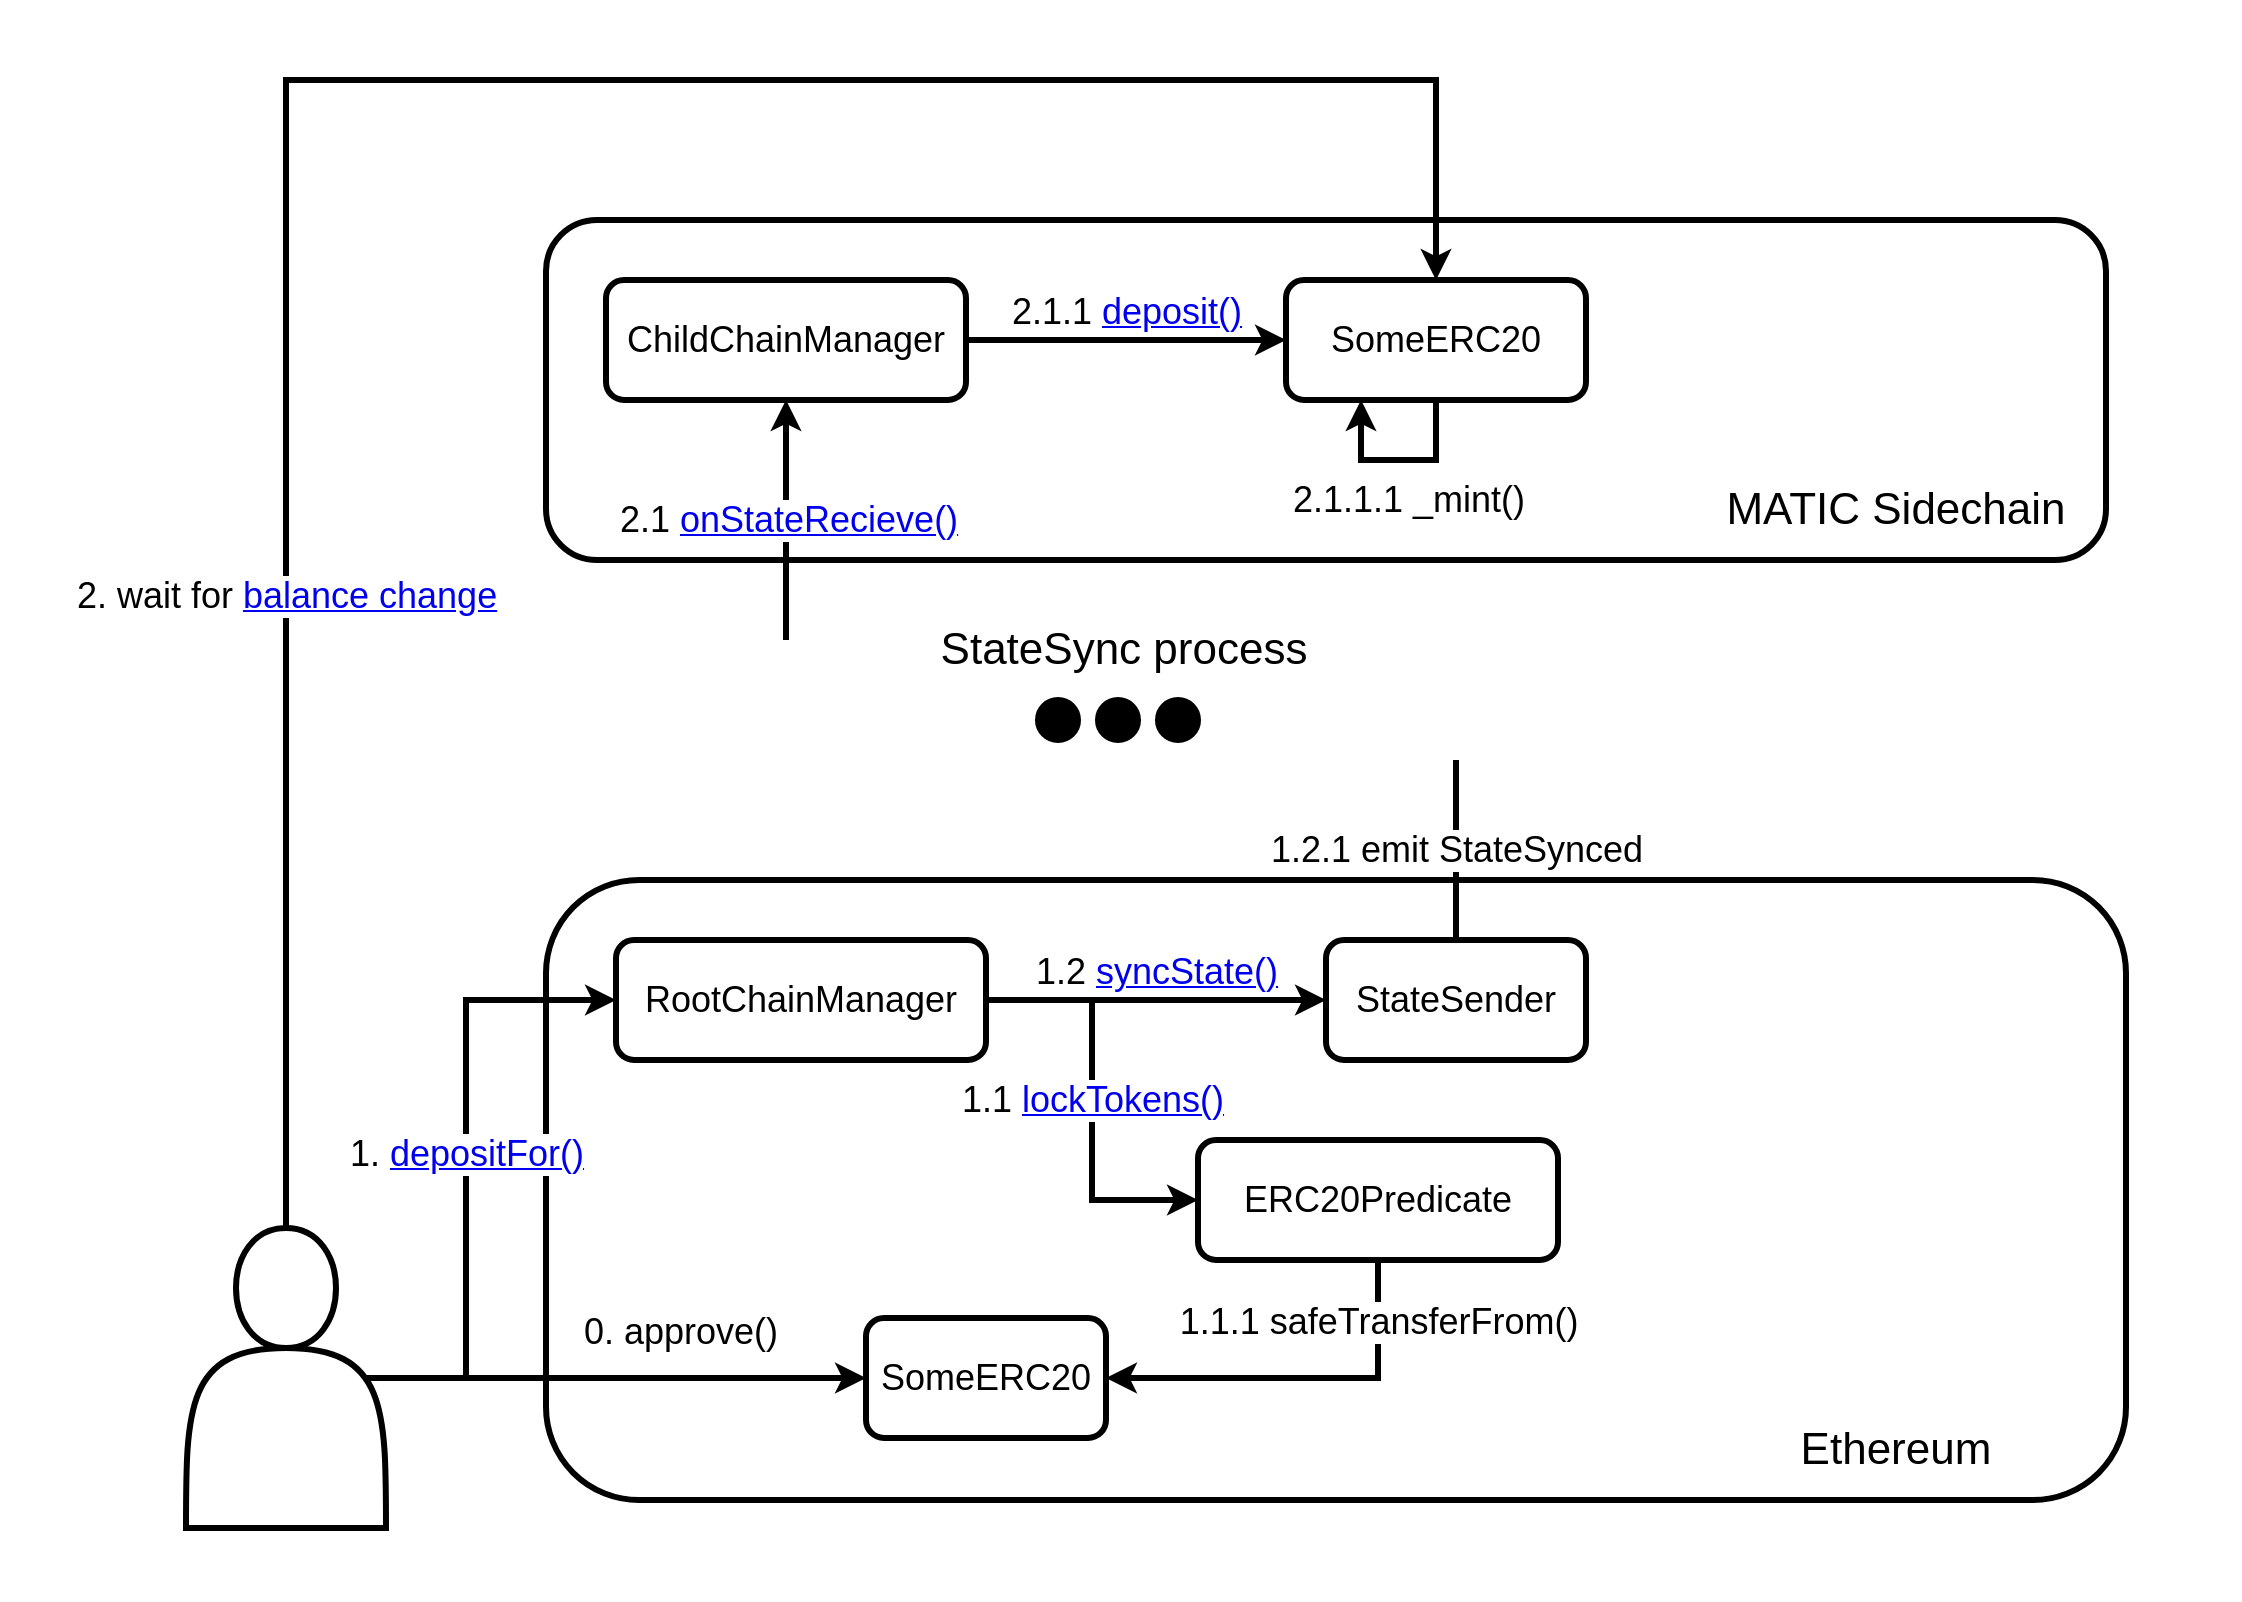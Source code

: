 <mxfile version="21.1.4" type="device">
  <diagram name="Page-1" id="2YBvvXClWsGukQMizWep">
    <mxGraphModel dx="3014" dy="791" grid="1" gridSize="10" guides="1" tooltips="1" connect="1" arrows="1" fold="1" page="1" pageScale="1" pageWidth="827" pageHeight="1169" math="0" shadow="0">
      <root>
        <mxCell id="0" />
        <mxCell id="1" parent="0" />
        <mxCell id="jsvgJYNI73I1Y0Frh0Hg-1" value="" style="rounded=1;whiteSpace=wrap;html=1;fontSize=18;strokeWidth=3;shadow=0;" parent="1" vertex="1">
          <mxGeometry x="-567" y="440" width="790" height="310" as="geometry" />
        </mxCell>
        <mxCell id="jsvgJYNI73I1Y0Frh0Hg-11" value="&lt;span style=&quot;font-size: 18px;&quot;&gt;1. &lt;a href=&quot;https://github.com/maticnetwork/pos-portal/blob/master/contracts/root/RootChainManager/RootChainManager.sol#L267&quot;&gt;depositFor()&lt;/a&gt;&lt;/span&gt;" style="edgeStyle=orthogonalEdgeStyle;rounded=0;orthogonalLoop=1;jettySize=auto;html=1;fontStyle=0;verticalAlign=middle;strokeColor=default;fontSize=18;strokeWidth=3;shadow=0;" parent="1" source="jsvgJYNI73I1Y0Frh0Hg-2" target="jsvgJYNI73I1Y0Frh0Hg-7" edge="1">
          <mxGeometry relative="1" as="geometry">
            <Array as="points">
              <mxPoint x="-607" y="689" />
              <mxPoint x="-607" y="500" />
            </Array>
          </mxGeometry>
        </mxCell>
        <mxCell id="jsvgJYNI73I1Y0Frh0Hg-14" value="&lt;font style=&quot;font-size: 18px;&quot;&gt;0. approve()&lt;/font&gt;" style="edgeStyle=orthogonalEdgeStyle;rounded=0;orthogonalLoop=1;jettySize=auto;html=1;entryX=0;entryY=0.5;entryDx=0;entryDy=0;verticalAlign=bottom;fontSize=18;strokeWidth=3;shadow=0;exitX=0.9;exitY=0.5;exitDx=0;exitDy=0;exitPerimeter=0;" parent="1" source="jsvgJYNI73I1Y0Frh0Hg-2" target="jsvgJYNI73I1Y0Frh0Hg-13" edge="1">
          <mxGeometry x="0.25" y="9" relative="1" as="geometry">
            <mxPoint as="offset" />
          </mxGeometry>
        </mxCell>
        <mxCell id="jsvgJYNI73I1Y0Frh0Hg-2" value="" style="shape=actor;whiteSpace=wrap;html=1;fontSize=18;strokeWidth=3;shadow=0;" parent="1" vertex="1">
          <mxGeometry x="-747" y="614" width="100" height="150" as="geometry" />
        </mxCell>
        <mxCell id="jsvgJYNI73I1Y0Frh0Hg-17" value="1.1 &lt;a href=&quot;https://github.com/maticnetwork/pos-portal/blob/master/contracts/root/TokenPredicates/ERC20Predicate.sol#L47&quot;&gt;lockTokens()&lt;/a&gt;" style="edgeStyle=orthogonalEdgeStyle;rounded=0;orthogonalLoop=1;jettySize=auto;html=1;entryX=0;entryY=0.5;entryDx=0;entryDy=0;fontSize=18;strokeWidth=3;shadow=0;" parent="1" source="jsvgJYNI73I1Y0Frh0Hg-7" target="jsvgJYNI73I1Y0Frh0Hg-16" edge="1">
          <mxGeometry relative="1" as="geometry" />
        </mxCell>
        <mxCell id="jsvgJYNI73I1Y0Frh0Hg-19" value="1.2 &lt;a href=&quot;https://github.com/maticnetwork/contracts/blob/main/contracts/root/stateSyncer/StateSender.sol#L33&quot;&gt;syncState()&lt;/a&gt;" style="edgeStyle=orthogonalEdgeStyle;rounded=0;orthogonalLoop=1;jettySize=auto;html=1;fontSize=18;verticalAlign=bottom;strokeWidth=3;shadow=0;" parent="1" source="jsvgJYNI73I1Y0Frh0Hg-7" target="jsvgJYNI73I1Y0Frh0Hg-18" edge="1">
          <mxGeometry relative="1" as="geometry" />
        </mxCell>
        <mxCell id="jsvgJYNI73I1Y0Frh0Hg-7" value="&lt;font style=&quot;font-size: 18px;&quot;&gt;RootChainManager&lt;/font&gt;" style="rounded=1;whiteSpace=wrap;html=1;fontSize=18;strokeWidth=3;shadow=0;" parent="1" vertex="1">
          <mxGeometry x="-532" y="470" width="185" height="60" as="geometry" />
        </mxCell>
        <mxCell id="jsvgJYNI73I1Y0Frh0Hg-12" value="" style="rounded=1;whiteSpace=wrap;html=1;fontSize=18;strokeWidth=3;shadow=0;" parent="1" vertex="1">
          <mxGeometry x="-567" y="110" width="780" height="170" as="geometry" />
        </mxCell>
        <mxCell id="jsvgJYNI73I1Y0Frh0Hg-13" value="&lt;font style=&quot;font-size: 18px;&quot;&gt;SomeERC20&lt;/font&gt;" style="rounded=1;whiteSpace=wrap;html=1;fontSize=18;strokeWidth=3;shadow=0;" parent="1" vertex="1">
          <mxGeometry x="-407" y="659" width="120" height="60" as="geometry" />
        </mxCell>
        <mxCell id="jsvgJYNI73I1Y0Frh0Hg-41" value="&lt;span style=&quot;font-size: 18px;&quot;&gt;1.1.1 safeTransferFrom()&lt;/span&gt;" style="edgeStyle=orthogonalEdgeStyle;rounded=0;orthogonalLoop=1;jettySize=auto;html=1;entryX=1;entryY=0.5;entryDx=0;entryDy=0;exitX=0.5;exitY=1;exitDx=0;exitDy=0;strokeWidth=3;" parent="1" source="jsvgJYNI73I1Y0Frh0Hg-16" target="jsvgJYNI73I1Y0Frh0Hg-13" edge="1">
          <mxGeometry x="-0.682" relative="1" as="geometry">
            <mxPoint as="offset" />
          </mxGeometry>
        </mxCell>
        <mxCell id="jsvgJYNI73I1Y0Frh0Hg-16" value="ERC20Predicate" style="rounded=1;whiteSpace=wrap;html=1;fontSize=18;strokeWidth=3;shadow=0;" parent="1" vertex="1">
          <mxGeometry x="-241" y="570" width="180" height="60" as="geometry" />
        </mxCell>
        <mxCell id="jsvgJYNI73I1Y0Frh0Hg-20" value="&lt;font style=&quot;font-size: 18px;&quot;&gt;1.2.1 emit StateSynced&lt;/font&gt;" style="edgeStyle=orthogonalEdgeStyle;rounded=0;orthogonalLoop=1;jettySize=auto;html=1;endSize=6;endArrow=none;endFill=0;fontSize=18;strokeWidth=3;shadow=0;" parent="1" source="jsvgJYNI73I1Y0Frh0Hg-18" edge="1">
          <mxGeometry relative="1" as="geometry">
            <mxPoint x="-112" y="380" as="targetPoint" />
          </mxGeometry>
        </mxCell>
        <mxCell id="jsvgJYNI73I1Y0Frh0Hg-18" value="&lt;font style=&quot;font-size: 18px;&quot;&gt;StateSender&lt;/font&gt;" style="rounded=1;whiteSpace=wrap;html=1;fontSize=18;strokeWidth=3;shadow=0;" parent="1" vertex="1">
          <mxGeometry x="-177" y="470" width="130" height="60" as="geometry" />
        </mxCell>
        <mxCell id="jsvgJYNI73I1Y0Frh0Hg-22" value="" style="ellipse;whiteSpace=wrap;html=1;aspect=fixed;allowArrows=0;strokeWidth=3;container=0;fillColor=#000000;fontSize=18;shadow=0;" parent="1" vertex="1">
          <mxGeometry x="-321" y="350" width="20" height="20" as="geometry" />
        </mxCell>
        <mxCell id="jsvgJYNI73I1Y0Frh0Hg-25" value="" style="ellipse;whiteSpace=wrap;html=1;aspect=fixed;allowArrows=0;strokeWidth=3;container=0;fillColor=#000000;fontSize=18;shadow=0;" parent="1" vertex="1">
          <mxGeometry x="-291" y="350" width="20" height="20" as="geometry" />
        </mxCell>
        <mxCell id="jsvgJYNI73I1Y0Frh0Hg-26" value="" style="ellipse;whiteSpace=wrap;html=1;aspect=fixed;allowArrows=0;strokeWidth=3;container=0;fillColor=#000000;fontSize=18;shadow=0;" parent="1" vertex="1">
          <mxGeometry x="-261" y="350" width="20" height="20" as="geometry" />
        </mxCell>
        <mxCell id="jsvgJYNI73I1Y0Frh0Hg-32" value="&lt;span style=&quot;font-size: 18px;&quot;&gt;2.1&amp;nbsp;&lt;a href=&quot;https://github.com/maticnetwork/pos-portal/blob/master/contracts/child/ChildChainManager/ChildChainManager.sol#L57&quot;&gt;onStateRecieve()&lt;/a&gt;&lt;/span&gt;" style="edgeStyle=orthogonalEdgeStyle;rounded=0;orthogonalLoop=1;jettySize=auto;html=1;exitX=0.5;exitY=1;exitDx=0;exitDy=0;endArrow=none;endFill=0;startArrow=classic;startFill=1;fontSize=18;strokeWidth=3;shadow=0;" parent="1" source="jsvgJYNI73I1Y0Frh0Hg-31" edge="1">
          <mxGeometry relative="1" as="geometry">
            <mxPoint x="-447" y="320" as="targetPoint" />
          </mxGeometry>
        </mxCell>
        <mxCell id="jsvgJYNI73I1Y0Frh0Hg-35" value="2.1.1&amp;nbsp;&lt;a href=&quot;https://github.com/maticnetwork/pos-portal/blob/master/contracts/child/ChildToken/ChildERC20.sol#L51&quot;&gt;deposit()&lt;/a&gt;" style="edgeStyle=orthogonalEdgeStyle;rounded=0;orthogonalLoop=1;jettySize=auto;html=1;entryX=0;entryY=0.5;entryDx=0;entryDy=0;fontSize=18;verticalAlign=bottom;strokeWidth=3;shadow=0;" parent="1" source="jsvgJYNI73I1Y0Frh0Hg-31" target="jsvgJYNI73I1Y0Frh0Hg-34" edge="1">
          <mxGeometry relative="1" as="geometry" />
        </mxCell>
        <mxCell id="jsvgJYNI73I1Y0Frh0Hg-31" value="&lt;font style=&quot;font-size: 18px;&quot;&gt;ChildChainManager&lt;/font&gt;" style="rounded=1;whiteSpace=wrap;html=1;fontSize=18;strokeWidth=3;shadow=0;" parent="1" vertex="1">
          <mxGeometry x="-537" y="140" width="180" height="60" as="geometry" />
        </mxCell>
        <mxCell id="jsvgJYNI73I1Y0Frh0Hg-34" value="&lt;font style=&quot;font-size: 18px;&quot;&gt;SomeERC20&lt;/font&gt;" style="rounded=1;whiteSpace=wrap;html=1;fontSize=18;strokeWidth=3;shadow=0;" parent="1" vertex="1">
          <mxGeometry x="-197" y="140" width="150" height="60" as="geometry" />
        </mxCell>
        <mxCell id="jsvgJYNI73I1Y0Frh0Hg-37" value="2. wait for &lt;a href=&quot;https://github.com/maticnetwork/matic.js/blob/master/src/utils/bridge_client.ts#L24&quot;&gt;balance change&lt;/a&gt;" style="edgeStyle=orthogonalEdgeStyle;rounded=0;orthogonalLoop=1;jettySize=auto;html=1;fontSize=18;strokeWidth=3;shadow=0;entryX=0.5;entryY=0;entryDx=0;entryDy=0;" parent="1" source="jsvgJYNI73I1Y0Frh0Hg-2" target="jsvgJYNI73I1Y0Frh0Hg-34" edge="1">
          <mxGeometry x="-0.493" relative="1" as="geometry">
            <mxPoint x="-117" y="40" as="targetPoint" />
            <Array as="points">
              <mxPoint x="-697" y="40" />
              <mxPoint x="-122" y="40" />
            </Array>
            <mxPoint as="offset" />
          </mxGeometry>
        </mxCell>
        <mxCell id="jsvgJYNI73I1Y0Frh0Hg-38" value="&lt;font style=&quot;font-size: 22px;&quot;&gt;MATIC Sidechain&lt;/font&gt;" style="text;html=1;strokeColor=none;fillColor=none;align=center;verticalAlign=middle;whiteSpace=wrap;rounded=0;" parent="1" vertex="1">
          <mxGeometry x="3" y="240" width="210" height="30" as="geometry" />
        </mxCell>
        <mxCell id="jsvgJYNI73I1Y0Frh0Hg-39" value="&lt;font style=&quot;font-size: 22px;&quot;&gt;Ethereum&lt;/font&gt;" style="text;html=1;strokeColor=none;fillColor=none;align=center;verticalAlign=middle;whiteSpace=wrap;rounded=0;" parent="1" vertex="1">
          <mxGeometry x="3" y="710" width="210" height="30" as="geometry" />
        </mxCell>
        <mxCell id="jsvgJYNI73I1Y0Frh0Hg-40" value="&lt;font style=&quot;font-size: 22px;&quot;&gt;StateSync process&lt;/font&gt;" style="text;html=1;strokeColor=none;fillColor=none;align=center;verticalAlign=middle;whiteSpace=wrap;rounded=0;" parent="1" vertex="1">
          <mxGeometry x="-383" y="310" width="210" height="30" as="geometry" />
        </mxCell>
        <mxCell id="8CzqEyUPqeCIx78_vM4F-1" value="2.1.1.1 _mint()" style="edgeStyle=orthogonalEdgeStyle;rounded=0;orthogonalLoop=1;jettySize=auto;html=1;exitX=0.5;exitY=1;exitDx=0;exitDy=0;entryX=0.25;entryY=1;entryDx=0;entryDy=0;strokeWidth=3;fontSize=18;" parent="1" source="jsvgJYNI73I1Y0Frh0Hg-34" target="jsvgJYNI73I1Y0Frh0Hg-34" edge="1">
          <mxGeometry x="-0.097" y="20" relative="1" as="geometry">
            <Array as="points">
              <mxPoint x="-122" y="230" />
              <mxPoint x="-159" y="230" />
            </Array>
            <mxPoint as="offset" />
          </mxGeometry>
        </mxCell>
        <mxCell id="X6odT5nIp6WDs5_o1639-1" value="" style="rounded=0;whiteSpace=wrap;html=1;fillColor=none;strokeColor=none;strokeWidth=0;" vertex="1" parent="1">
          <mxGeometry x="-840" width="1120" height="800" as="geometry" />
        </mxCell>
      </root>
    </mxGraphModel>
  </diagram>
</mxfile>
